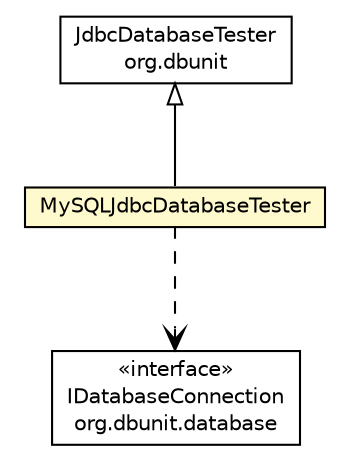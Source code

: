 #!/usr/local/bin/dot
#
# Class diagram 
# Generated by UMLGraph version R5_6_6-8-g8d7759 (http://www.umlgraph.org/)
#

digraph G {
	edge [fontname="Helvetica",fontsize=10,labelfontname="Helvetica",labelfontsize=10];
	node [fontname="Helvetica",fontsize=10,shape=plaintext];
	nodesep=0.25;
	ranksep=0.5;
	// org.dayatang.dbunit.MySQLJdbcDatabaseTester
	c66028 [label=<<table title="org.dayatang.dbunit.MySQLJdbcDatabaseTester" border="0" cellborder="1" cellspacing="0" cellpadding="2" port="p" bgcolor="lemonChiffon" href="./MySQLJdbcDatabaseTester.html">
		<tr><td><table border="0" cellspacing="0" cellpadding="1">
<tr><td align="center" balign="center"> MySQLJdbcDatabaseTester </td></tr>
		</table></td></tr>
		</table>>, URL="./MySQLJdbcDatabaseTester.html", fontname="Helvetica", fontcolor="black", fontsize=10.0];
	//org.dayatang.dbunit.MySQLJdbcDatabaseTester extends org.dbunit.JdbcDatabaseTester
	c66173:p -> c66028:p [dir=back,arrowtail=empty];
	// org.dayatang.dbunit.MySQLJdbcDatabaseTester DEPEND org.dbunit.database.IDatabaseConnection
	c66028:p -> c66174:p [taillabel="", label=" "headlabel="", fontname="Helvetica", fontcolor="black", fontsize=10.0, color="black", arrowhead=open, style=dashed];
	// org.dbunit.database.IDatabaseConnection
	c66174 [label=<<table title="org.dbunit.database.IDatabaseConnection" border="0" cellborder="1" cellspacing="0" cellpadding="2" port="p" href="http://java.sun.com/j2se/1.4.2/docs/api/org/dbunit/database/IDatabaseConnection.html">
		<tr><td><table border="0" cellspacing="0" cellpadding="1">
<tr><td align="center" balign="center"> &#171;interface&#187; </td></tr>
<tr><td align="center" balign="center"> IDatabaseConnection </td></tr>
<tr><td align="center" balign="center"> org.dbunit.database </td></tr>
		</table></td></tr>
		</table>>, URL="http://java.sun.com/j2se/1.4.2/docs/api/org/dbunit/database/IDatabaseConnection.html", fontname="Helvetica", fontcolor="black", fontsize=10.0];
	// org.dbunit.JdbcDatabaseTester
	c66173 [label=<<table title="org.dbunit.JdbcDatabaseTester" border="0" cellborder="1" cellspacing="0" cellpadding="2" port="p" href="http://java.sun.com/j2se/1.4.2/docs/api/org/dbunit/JdbcDatabaseTester.html">
		<tr><td><table border="0" cellspacing="0" cellpadding="1">
<tr><td align="center" balign="center"> JdbcDatabaseTester </td></tr>
<tr><td align="center" balign="center"> org.dbunit </td></tr>
		</table></td></tr>
		</table>>, URL="http://java.sun.com/j2se/1.4.2/docs/api/org/dbunit/JdbcDatabaseTester.html", fontname="Helvetica", fontcolor="black", fontsize=10.0];
}

